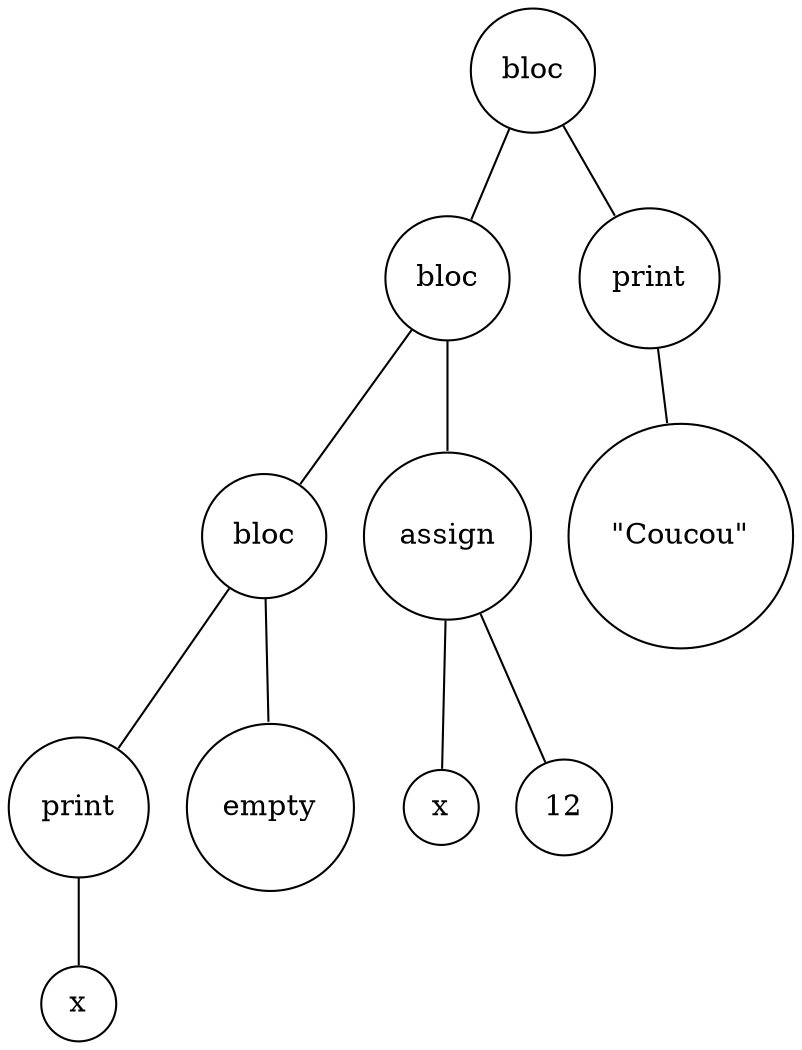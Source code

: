 digraph {
	node [shape=circle]
	"60ab0544-5324-4d0a-a0fd-d3bdd39fc3e1" [label=bloc]
	"f7e2ecb7-4f34-47e6-aaf8-3114c48972f2" [label=bloc]
	"e97c2593-83d1-4c2c-98e1-d04f2d99751f" [label=bloc]
	"c3d6194f-4341-46c3-ab4e-9d02fac9ba52" [label=print]
	"a25e49a4-a299-40f4-b163-7ff5cda1a30e" [label=x]
	"c3d6194f-4341-46c3-ab4e-9d02fac9ba52" -> "a25e49a4-a299-40f4-b163-7ff5cda1a30e" [arrowsize=0]
	"e97c2593-83d1-4c2c-98e1-d04f2d99751f" -> "c3d6194f-4341-46c3-ab4e-9d02fac9ba52" [arrowsize=0]
	"b514c608-4b97-440d-96f5-13b81c66aca5" [label=empty]
	"e97c2593-83d1-4c2c-98e1-d04f2d99751f" -> "b514c608-4b97-440d-96f5-13b81c66aca5" [arrowsize=0]
	"f7e2ecb7-4f34-47e6-aaf8-3114c48972f2" -> "e97c2593-83d1-4c2c-98e1-d04f2d99751f" [arrowsize=0]
	"ecedee49-25e0-4971-9f3c-d200d5e33759" [label=assign]
	"6f97d32d-e587-4d03-8b28-5736f4e0fe43" [label=x]
	"ecedee49-25e0-4971-9f3c-d200d5e33759" -> "6f97d32d-e587-4d03-8b28-5736f4e0fe43" [arrowsize=0]
	"b5eae27e-efdf-479a-beba-df9aa37a6a97" [label=12]
	"ecedee49-25e0-4971-9f3c-d200d5e33759" -> "b5eae27e-efdf-479a-beba-df9aa37a6a97" [arrowsize=0]
	"f7e2ecb7-4f34-47e6-aaf8-3114c48972f2" -> "ecedee49-25e0-4971-9f3c-d200d5e33759" [arrowsize=0]
	"60ab0544-5324-4d0a-a0fd-d3bdd39fc3e1" -> "f7e2ecb7-4f34-47e6-aaf8-3114c48972f2" [arrowsize=0]
	"50fe14c5-5b86-49fd-a389-bf18f6617bea" [label=print]
	"5e195b9a-288c-444b-94b3-3782e6d83bde" [label="\"Coucou\""]
	"50fe14c5-5b86-49fd-a389-bf18f6617bea" -> "5e195b9a-288c-444b-94b3-3782e6d83bde" [arrowsize=0]
	"60ab0544-5324-4d0a-a0fd-d3bdd39fc3e1" -> "50fe14c5-5b86-49fd-a389-bf18f6617bea" [arrowsize=0]
}
